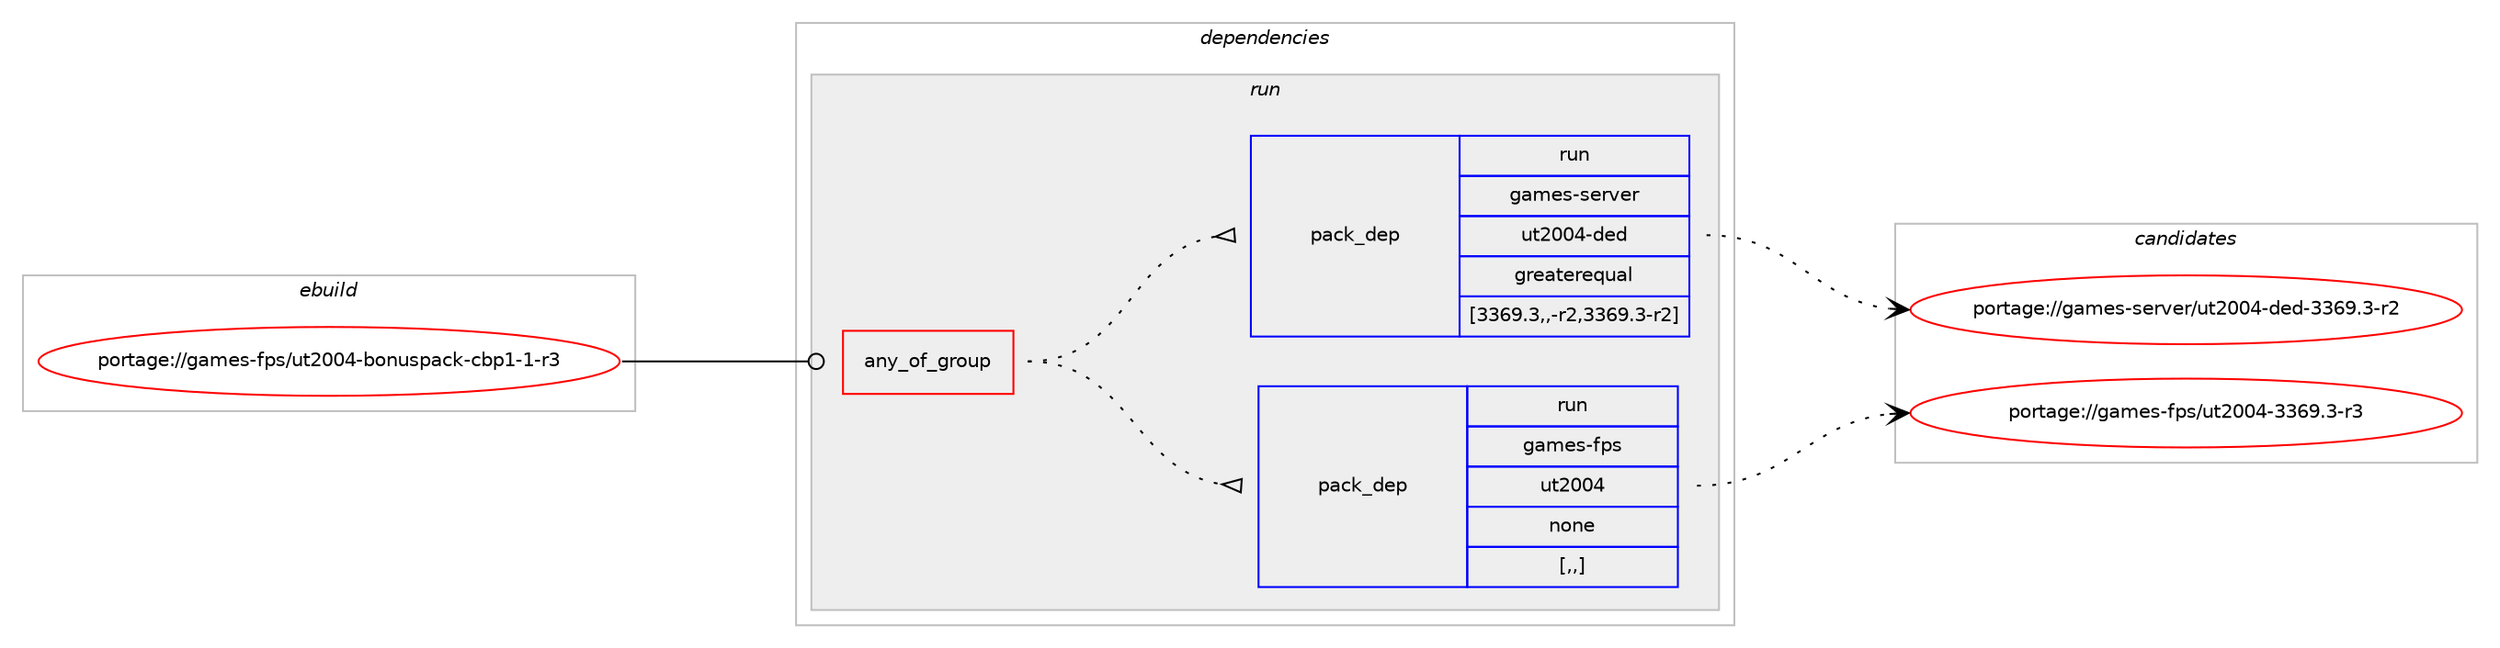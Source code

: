 digraph prolog {

# *************
# Graph options
# *************

newrank=true;
concentrate=true;
compound=true;
graph [rankdir=LR,fontname=Helvetica,fontsize=10,ranksep=1.5];#, ranksep=2.5, nodesep=0.2];
edge  [arrowhead=vee];
node  [fontname=Helvetica,fontsize=10];

# **********
# The ebuild
# **********

subgraph cluster_leftcol {
color=gray;
label=<<i>ebuild</i>>;
id [label="portage://games-fps/ut2004-bonuspack-cbp1-1-r3", color=red, width=4, href="../games-fps/ut2004-bonuspack-cbp1-1-r3.svg"];
}

# ****************
# The dependencies
# ****************

subgraph cluster_midcol {
color=gray;
label=<<i>dependencies</i>>;
subgraph cluster_compile {
fillcolor="#eeeeee";
style=filled;
label=<<i>compile</i>>;
}
subgraph cluster_compileandrun {
fillcolor="#eeeeee";
style=filled;
label=<<i>compile and run</i>>;
}
subgraph cluster_run {
fillcolor="#eeeeee";
style=filled;
label=<<i>run</i>>;
subgraph any1360 {
dependency229938 [label=<<TABLE BORDER="0" CELLBORDER="1" CELLSPACING="0" CELLPADDING="4"><TR><TD CELLPADDING="10">any_of_group</TD></TR></TABLE>>, shape=none, color=red];subgraph pack164450 {
dependency229939 [label=<<TABLE BORDER="0" CELLBORDER="1" CELLSPACING="0" CELLPADDING="4" WIDTH="220"><TR><TD ROWSPAN="6" CELLPADDING="30">pack_dep</TD></TR><TR><TD WIDTH="110">run</TD></TR><TR><TD>games-fps</TD></TR><TR><TD>ut2004</TD></TR><TR><TD>none</TD></TR><TR><TD>[,,]</TD></TR></TABLE>>, shape=none, color=blue];
}
dependency229938:e -> dependency229939:w [weight=20,style="dotted",arrowhead="oinv"];
subgraph pack164451 {
dependency229940 [label=<<TABLE BORDER="0" CELLBORDER="1" CELLSPACING="0" CELLPADDING="4" WIDTH="220"><TR><TD ROWSPAN="6" CELLPADDING="30">pack_dep</TD></TR><TR><TD WIDTH="110">run</TD></TR><TR><TD>games-server</TD></TR><TR><TD>ut2004-ded</TD></TR><TR><TD>greaterequal</TD></TR><TR><TD>[3369.3,,-r2,3369.3-r2]</TD></TR></TABLE>>, shape=none, color=blue];
}
dependency229938:e -> dependency229940:w [weight=20,style="dotted",arrowhead="oinv"];
}
id:e -> dependency229938:w [weight=20,style="solid",arrowhead="odot"];
}
}

# **************
# The candidates
# **************

subgraph cluster_choices {
rank=same;
color=gray;
label=<<i>candidates</i>>;

subgraph choice164450 {
color=black;
nodesep=1;
choice10397109101115451021121154711711650484852455151545746514511451 [label="portage://games-fps/ut2004-3369.3-r3", color=red, width=4,href="../games-fps/ut2004-3369.3-r3.svg"];
dependency229939:e -> choice10397109101115451021121154711711650484852455151545746514511451:w [style=dotted,weight="100"];
}
subgraph choice164451 {
color=black;
nodesep=1;
choice1039710910111545115101114118101114471171165048485245100101100455151545746514511450 [label="portage://games-server/ut2004-ded-3369.3-r2", color=red, width=4,href="../games-server/ut2004-ded-3369.3-r2.svg"];
dependency229940:e -> choice1039710910111545115101114118101114471171165048485245100101100455151545746514511450:w [style=dotted,weight="100"];
}
}

}
